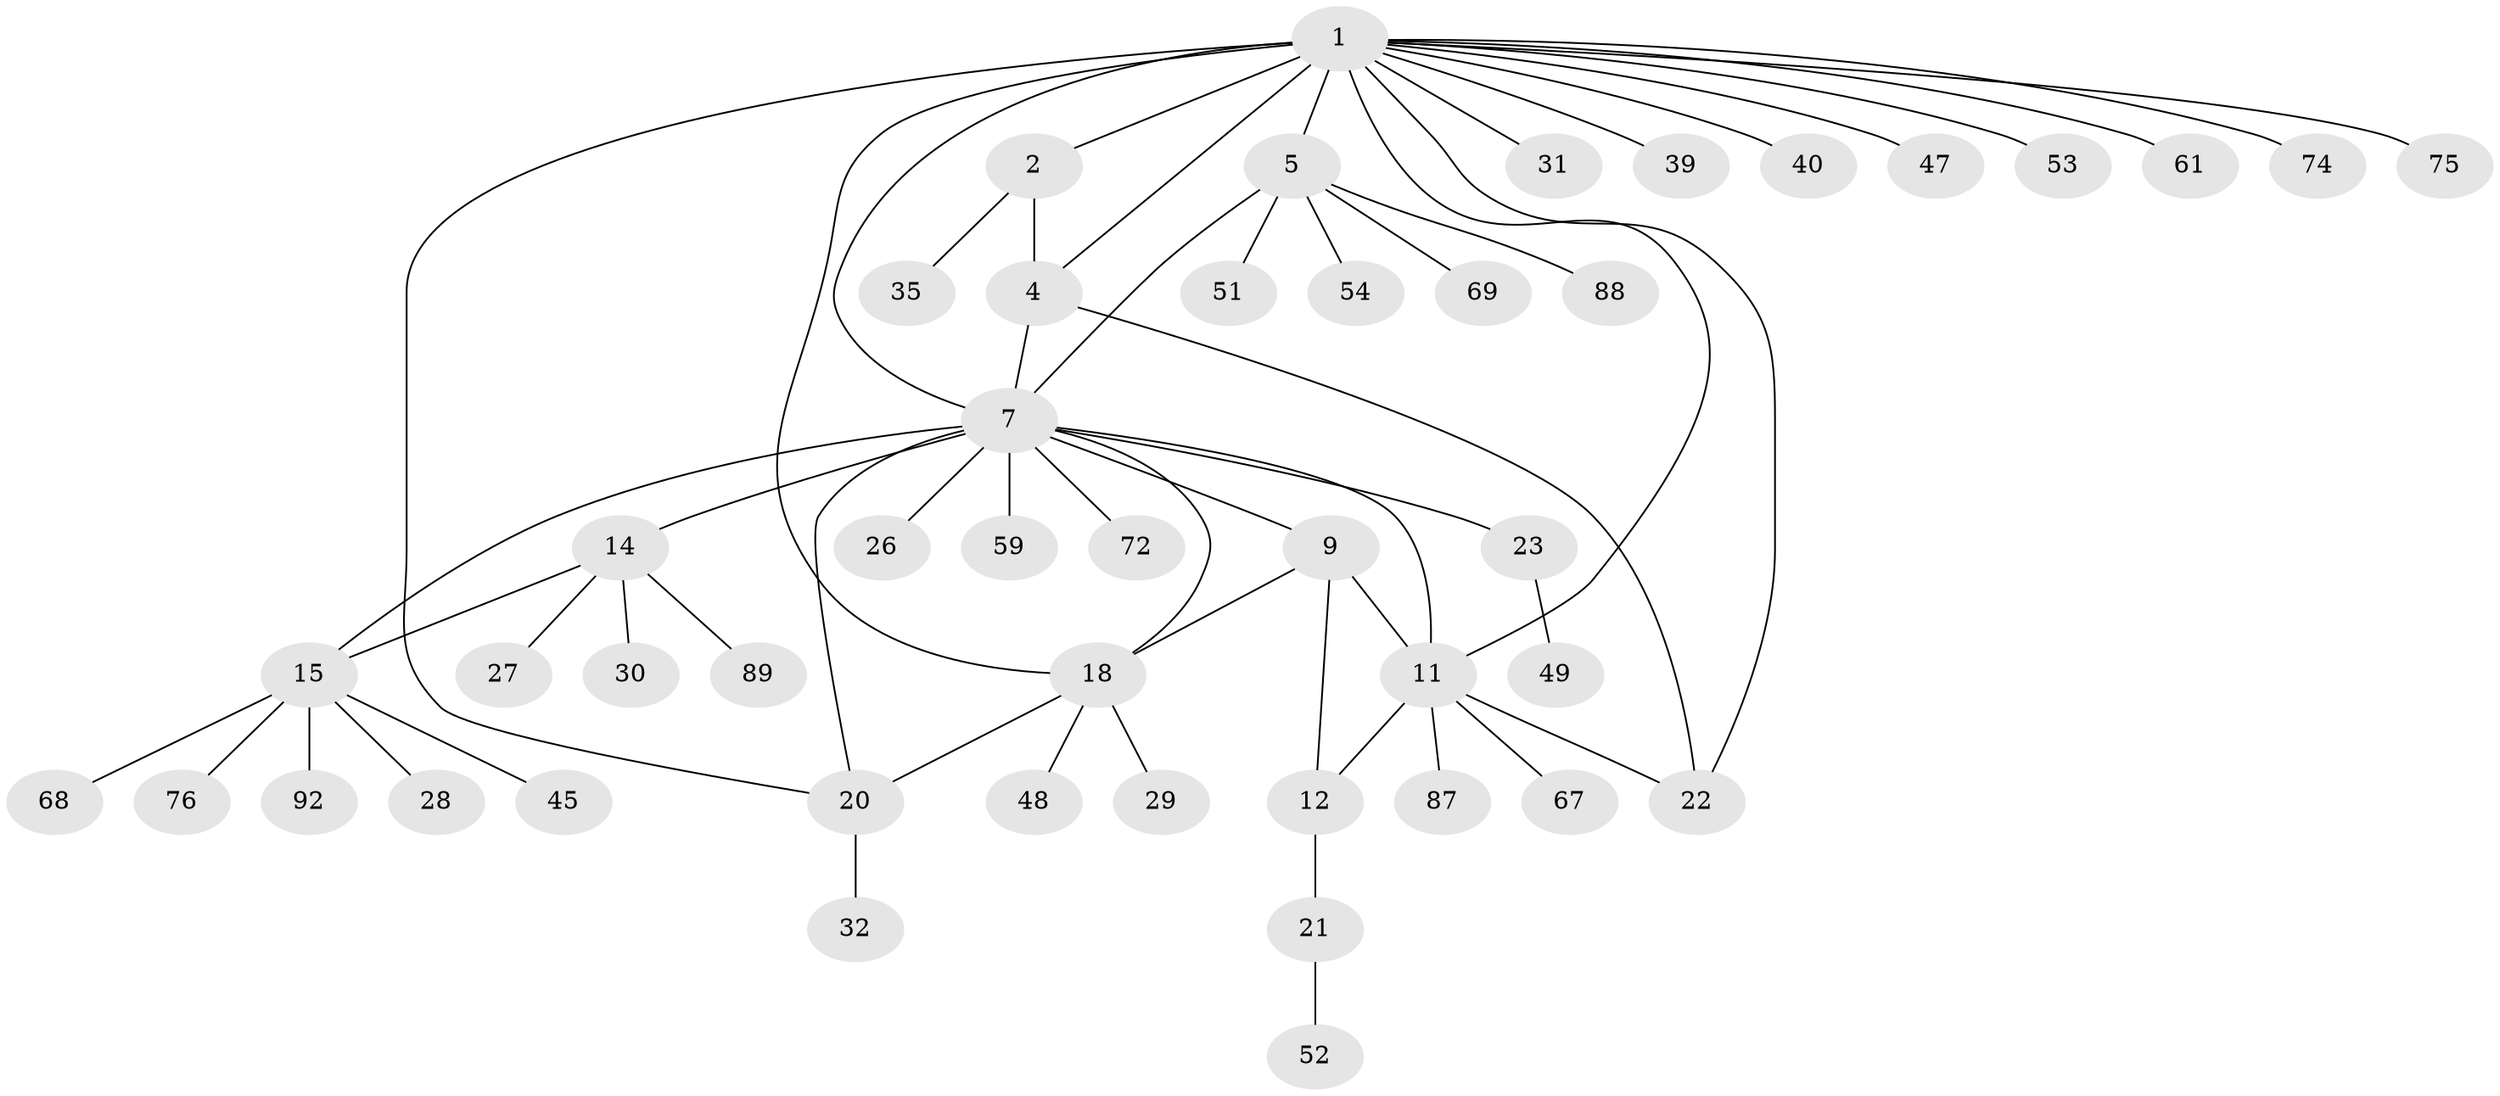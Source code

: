 // original degree distribution, {7: 0.03260869565217391, 4: 0.03260869565217391, 8: 0.03260869565217391, 6: 0.021739130434782608, 5: 0.043478260869565216, 11: 0.010869565217391304, 3: 0.08695652173913043, 9: 0.03260869565217391, 2: 0.15217391304347827, 1: 0.5543478260869565}
// Generated by graph-tools (version 1.1) at 2025/19/03/04/25 18:19:37]
// undirected, 46 vertices, 58 edges
graph export_dot {
graph [start="1"]
  node [color=gray90,style=filled];
  1 [super="+36+34+3"];
  2;
  4;
  5 [super="+8"];
  7 [super="+13+56"];
  9 [super="+10"];
  11 [super="+50+60"];
  12;
  14;
  15 [super="+38"];
  18;
  20 [super="+71"];
  21 [super="+57"];
  22 [super="+78"];
  23;
  26;
  27 [super="+64"];
  28;
  29;
  30;
  31;
  32;
  35;
  39;
  40;
  45;
  47;
  48 [super="+63"];
  49;
  51;
  52;
  53;
  54;
  59;
  61;
  67;
  68;
  69;
  72;
  74;
  75 [super="+83"];
  76 [super="+85"];
  87;
  88;
  89;
  92;
  1 -- 2 [weight=2];
  1 -- 4 [weight=2];
  1 -- 11;
  1 -- 74;
  1 -- 40;
  1 -- 5 [weight=2];
  1 -- 7 [weight=2];
  1 -- 39;
  1 -- 75;
  1 -- 47;
  1 -- 18;
  1 -- 20;
  1 -- 53;
  1 -- 22;
  1 -- 61;
  1 -- 31;
  2 -- 4;
  2 -- 35;
  4 -- 22;
  4 -- 7 [weight=2];
  5 -- 7 [weight=2];
  5 -- 51;
  5 -- 69;
  5 -- 88;
  5 -- 54;
  7 -- 11;
  7 -- 26;
  7 -- 72;
  7 -- 9;
  7 -- 14 [weight=3];
  7 -- 15 [weight=2];
  7 -- 18;
  7 -- 20;
  7 -- 23;
  7 -- 59;
  9 -- 11 [weight=2];
  9 -- 12 [weight=2];
  9 -- 18;
  11 -- 12;
  11 -- 67;
  11 -- 87;
  11 -- 22;
  12 -- 21;
  14 -- 15;
  14 -- 27;
  14 -- 30;
  14 -- 89;
  15 -- 28;
  15 -- 45;
  15 -- 68;
  15 -- 76;
  15 -- 92;
  18 -- 20;
  18 -- 29;
  18 -- 48;
  20 -- 32;
  21 -- 52;
  23 -- 49;
}
